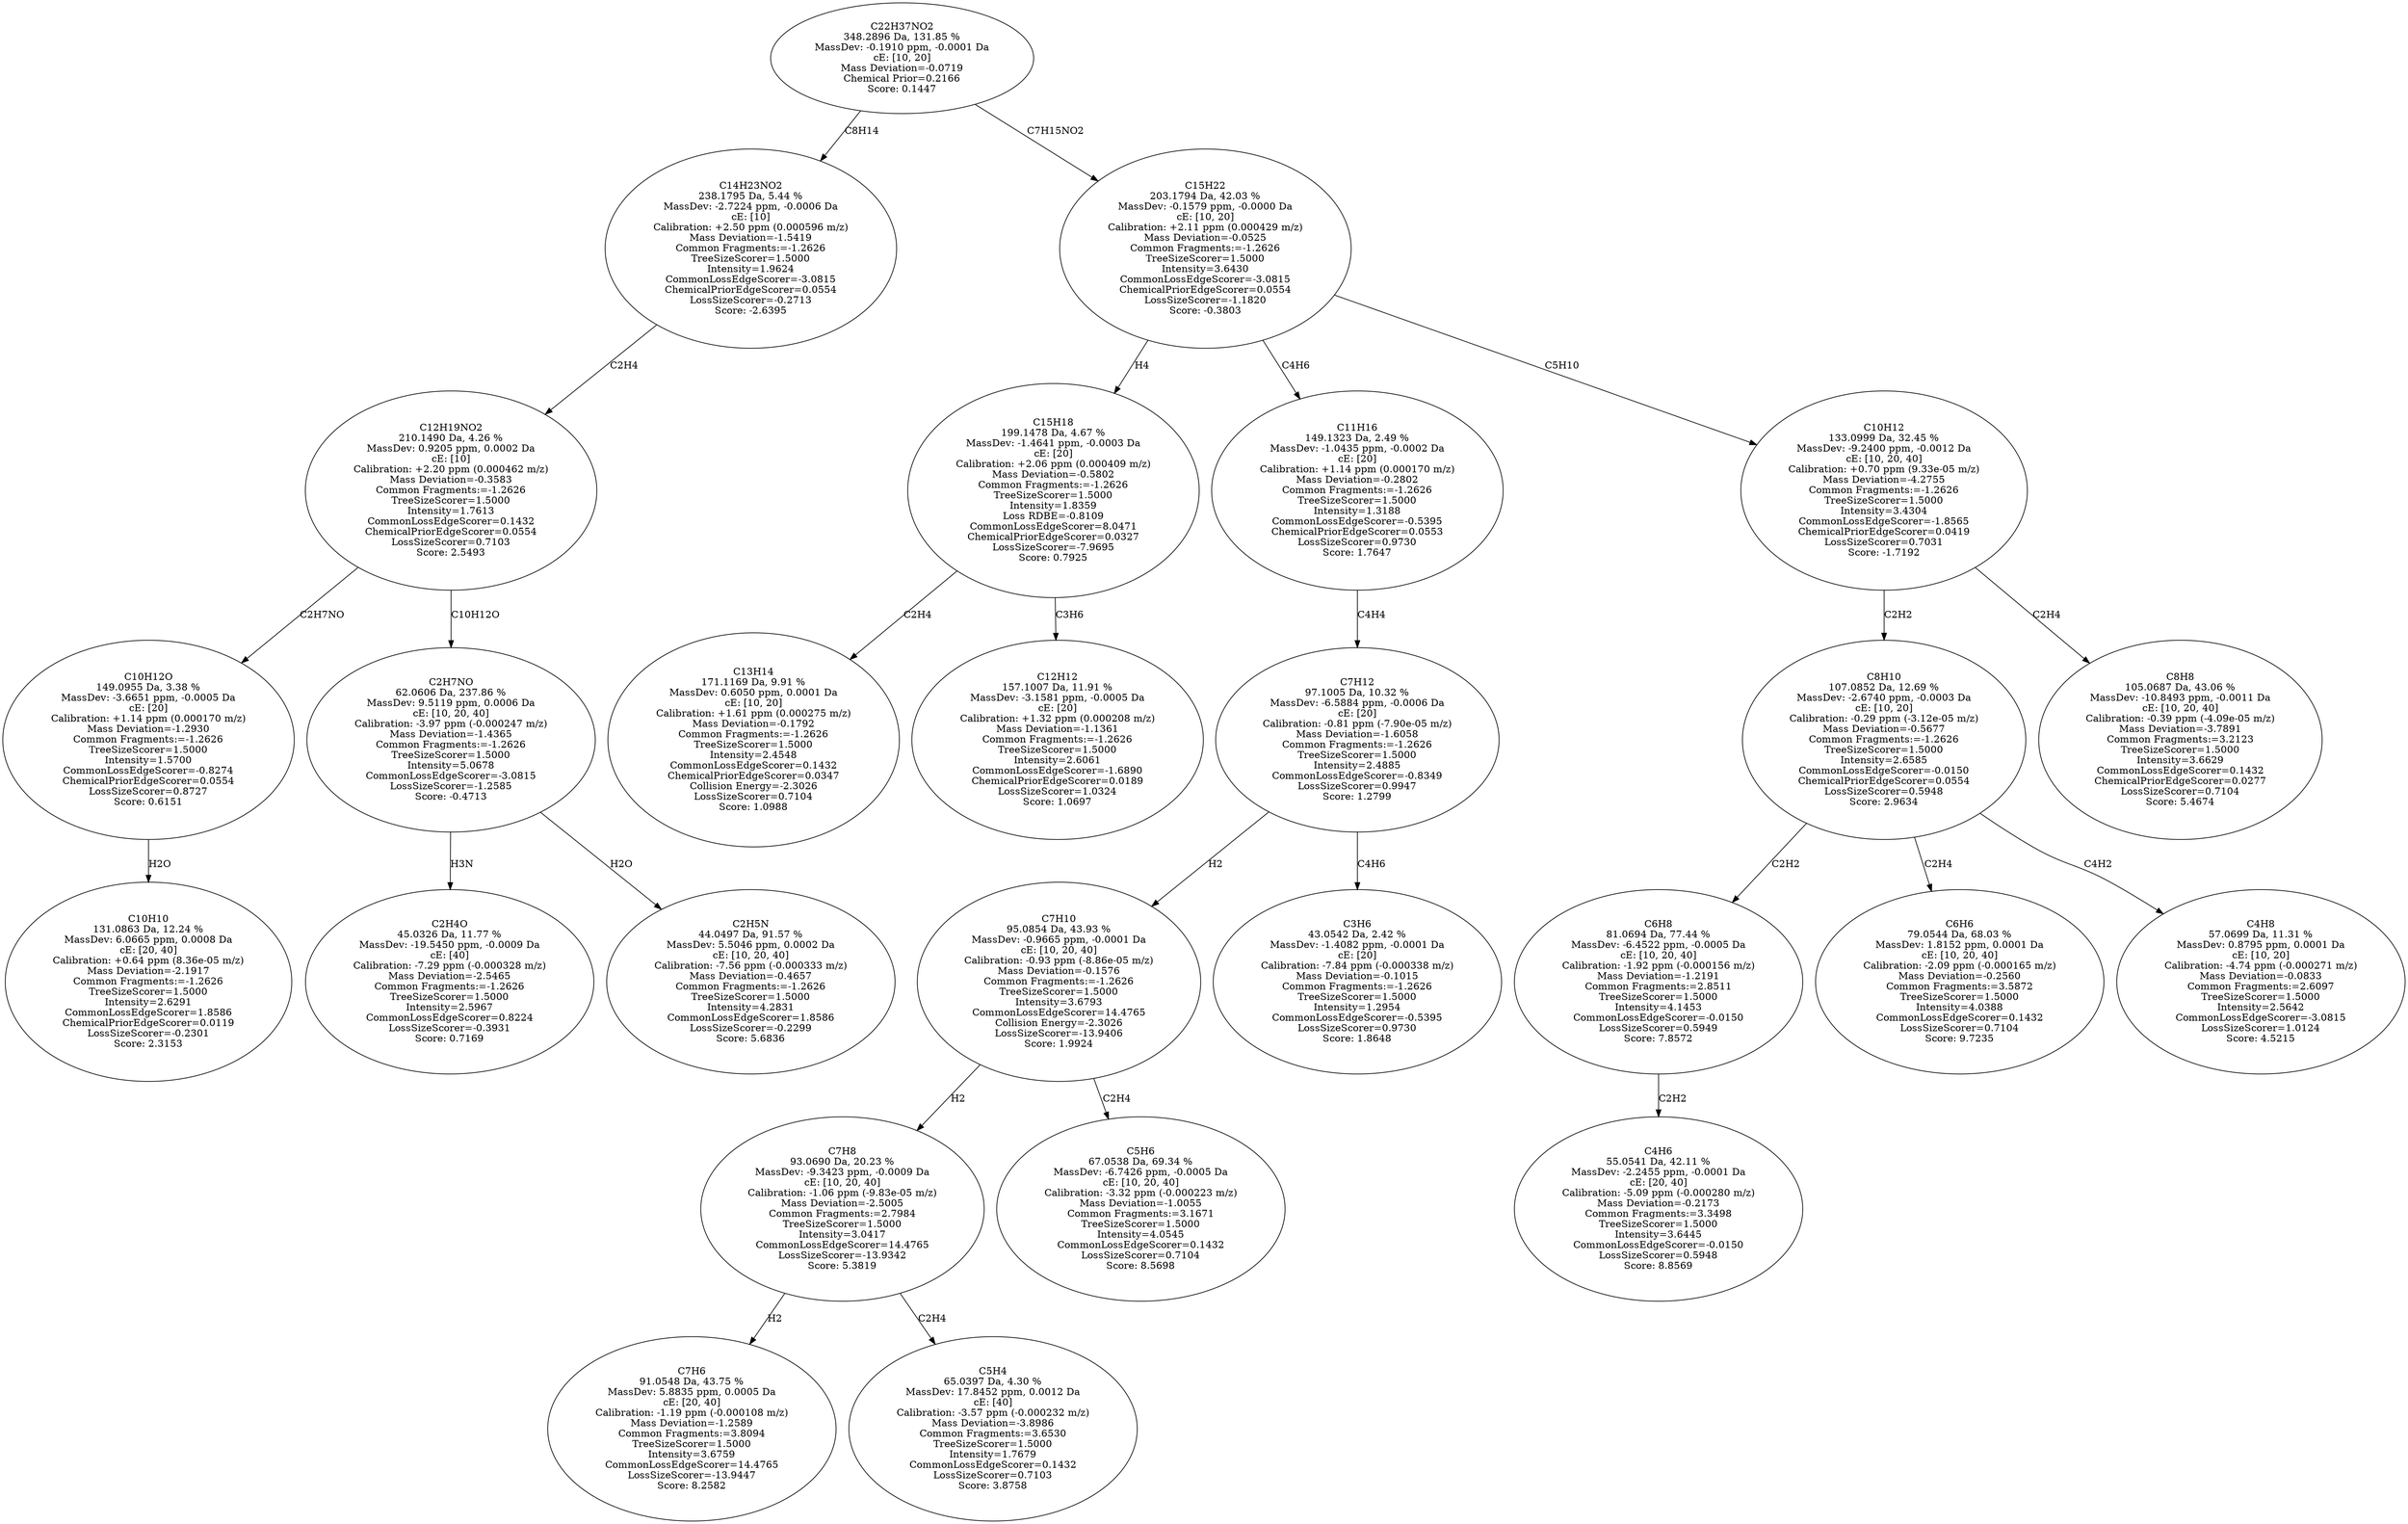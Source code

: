 strict digraph {
v1 [label="C10H10\n131.0863 Da, 12.24 %\nMassDev: 6.0665 ppm, 0.0008 Da\ncE: [20, 40]\nCalibration: +0.64 ppm (8.36e-05 m/z)\nMass Deviation=-2.1917\nCommon Fragments:=-1.2626\nTreeSizeScorer=1.5000\nIntensity=2.6291\nCommonLossEdgeScorer=1.8586\nChemicalPriorEdgeScorer=0.0119\nLossSizeScorer=-0.2301\nScore: 2.3153"];
v2 [label="C10H12O\n149.0955 Da, 3.38 %\nMassDev: -3.6651 ppm, -0.0005 Da\ncE: [20]\nCalibration: +1.14 ppm (0.000170 m/z)\nMass Deviation=-1.2930\nCommon Fragments:=-1.2626\nTreeSizeScorer=1.5000\nIntensity=1.5700\nCommonLossEdgeScorer=-0.8274\nChemicalPriorEdgeScorer=0.0554\nLossSizeScorer=0.8727\nScore: 0.6151"];
v3 [label="C2H4O\n45.0326 Da, 11.77 %\nMassDev: -19.5450 ppm, -0.0009 Da\ncE: [40]\nCalibration: -7.29 ppm (-0.000328 m/z)\nMass Deviation=-2.5465\nCommon Fragments:=-1.2626\nTreeSizeScorer=1.5000\nIntensity=2.5967\nCommonLossEdgeScorer=0.8224\nLossSizeScorer=-0.3931\nScore: 0.7169"];
v4 [label="C2H5N\n44.0497 Da, 91.57 %\nMassDev: 5.5046 ppm, 0.0002 Da\ncE: [10, 20, 40]\nCalibration: -7.56 ppm (-0.000333 m/z)\nMass Deviation=-0.4657\nCommon Fragments:=-1.2626\nTreeSizeScorer=1.5000\nIntensity=4.2831\nCommonLossEdgeScorer=1.8586\nLossSizeScorer=-0.2299\nScore: 5.6836"];
v5 [label="C2H7NO\n62.0606 Da, 237.86 %\nMassDev: 9.5119 ppm, 0.0006 Da\ncE: [10, 20, 40]\nCalibration: -3.97 ppm (-0.000247 m/z)\nMass Deviation=-1.4365\nCommon Fragments:=-1.2626\nTreeSizeScorer=1.5000\nIntensity=5.0678\nCommonLossEdgeScorer=-3.0815\nLossSizeScorer=-1.2585\nScore: -0.4713"];
v6 [label="C12H19NO2\n210.1490 Da, 4.26 %\nMassDev: 0.9205 ppm, 0.0002 Da\ncE: [10]\nCalibration: +2.20 ppm (0.000462 m/z)\nMass Deviation=-0.3583\nCommon Fragments:=-1.2626\nTreeSizeScorer=1.5000\nIntensity=1.7613\nCommonLossEdgeScorer=0.1432\nChemicalPriorEdgeScorer=0.0554\nLossSizeScorer=0.7103\nScore: 2.5493"];
v7 [label="C14H23NO2\n238.1795 Da, 5.44 %\nMassDev: -2.7224 ppm, -0.0006 Da\ncE: [10]\nCalibration: +2.50 ppm (0.000596 m/z)\nMass Deviation=-1.5419\nCommon Fragments:=-1.2626\nTreeSizeScorer=1.5000\nIntensity=1.9624\nCommonLossEdgeScorer=-3.0815\nChemicalPriorEdgeScorer=0.0554\nLossSizeScorer=-0.2713\nScore: -2.6395"];
v8 [label="C13H14\n171.1169 Da, 9.91 %\nMassDev: 0.6050 ppm, 0.0001 Da\ncE: [10, 20]\nCalibration: +1.61 ppm (0.000275 m/z)\nMass Deviation=-0.1792\nCommon Fragments:=-1.2626\nTreeSizeScorer=1.5000\nIntensity=2.4548\nCommonLossEdgeScorer=0.1432\nChemicalPriorEdgeScorer=0.0347\nCollision Energy=-2.3026\nLossSizeScorer=0.7104\nScore: 1.0988"];
v9 [label="C12H12\n157.1007 Da, 11.91 %\nMassDev: -3.1581 ppm, -0.0005 Da\ncE: [20]\nCalibration: +1.32 ppm (0.000208 m/z)\nMass Deviation=-1.1361\nCommon Fragments:=-1.2626\nTreeSizeScorer=1.5000\nIntensity=2.6061\nCommonLossEdgeScorer=-1.6890\nChemicalPriorEdgeScorer=0.0189\nLossSizeScorer=1.0324\nScore: 1.0697"];
v10 [label="C15H18\n199.1478 Da, 4.67 %\nMassDev: -1.4641 ppm, -0.0003 Da\ncE: [20]\nCalibration: +2.06 ppm (0.000409 m/z)\nMass Deviation=-0.5802\nCommon Fragments:=-1.2626\nTreeSizeScorer=1.5000\nIntensity=1.8359\nLoss RDBE=-0.8109\nCommonLossEdgeScorer=8.0471\nChemicalPriorEdgeScorer=0.0327\nLossSizeScorer=-7.9695\nScore: 0.7925"];
v11 [label="C7H6\n91.0548 Da, 43.75 %\nMassDev: 5.8835 ppm, 0.0005 Da\ncE: [20, 40]\nCalibration: -1.19 ppm (-0.000108 m/z)\nMass Deviation=-1.2589\nCommon Fragments:=3.8094\nTreeSizeScorer=1.5000\nIntensity=3.6759\nCommonLossEdgeScorer=14.4765\nLossSizeScorer=-13.9447\nScore: 8.2582"];
v12 [label="C5H4\n65.0397 Da, 4.30 %\nMassDev: 17.8452 ppm, 0.0012 Da\ncE: [40]\nCalibration: -3.57 ppm (-0.000232 m/z)\nMass Deviation=-3.8986\nCommon Fragments:=3.6530\nTreeSizeScorer=1.5000\nIntensity=1.7679\nCommonLossEdgeScorer=0.1432\nLossSizeScorer=0.7103\nScore: 3.8758"];
v13 [label="C7H8\n93.0690 Da, 20.23 %\nMassDev: -9.3423 ppm, -0.0009 Da\ncE: [10, 20, 40]\nCalibration: -1.06 ppm (-9.83e-05 m/z)\nMass Deviation=-2.5005\nCommon Fragments:=2.7984\nTreeSizeScorer=1.5000\nIntensity=3.0417\nCommonLossEdgeScorer=14.4765\nLossSizeScorer=-13.9342\nScore: 5.3819"];
v14 [label="C5H6\n67.0538 Da, 69.34 %\nMassDev: -6.7426 ppm, -0.0005 Da\ncE: [10, 20, 40]\nCalibration: -3.32 ppm (-0.000223 m/z)\nMass Deviation=-1.0055\nCommon Fragments:=3.1671\nTreeSizeScorer=1.5000\nIntensity=4.0545\nCommonLossEdgeScorer=0.1432\nLossSizeScorer=0.7104\nScore: 8.5698"];
v15 [label="C7H10\n95.0854 Da, 43.93 %\nMassDev: -0.9665 ppm, -0.0001 Da\ncE: [10, 20, 40]\nCalibration: -0.93 ppm (-8.86e-05 m/z)\nMass Deviation=-0.1576\nCommon Fragments:=-1.2626\nTreeSizeScorer=1.5000\nIntensity=3.6793\nCommonLossEdgeScorer=14.4765\nCollision Energy=-2.3026\nLossSizeScorer=-13.9406\nScore: 1.9924"];
v16 [label="C3H6\n43.0542 Da, 2.42 %\nMassDev: -1.4082 ppm, -0.0001 Da\ncE: [20]\nCalibration: -7.84 ppm (-0.000338 m/z)\nMass Deviation=-0.1015\nCommon Fragments:=-1.2626\nTreeSizeScorer=1.5000\nIntensity=1.2954\nCommonLossEdgeScorer=-0.5395\nLossSizeScorer=0.9730\nScore: 1.8648"];
v17 [label="C7H12\n97.1005 Da, 10.32 %\nMassDev: -6.5884 ppm, -0.0006 Da\ncE: [20]\nCalibration: -0.81 ppm (-7.90e-05 m/z)\nMass Deviation=-1.6058\nCommon Fragments:=-1.2626\nTreeSizeScorer=1.5000\nIntensity=2.4885\nCommonLossEdgeScorer=-0.8349\nLossSizeScorer=0.9947\nScore: 1.2799"];
v18 [label="C11H16\n149.1323 Da, 2.49 %\nMassDev: -1.0435 ppm, -0.0002 Da\ncE: [20]\nCalibration: +1.14 ppm (0.000170 m/z)\nMass Deviation=-0.2802\nCommon Fragments:=-1.2626\nTreeSizeScorer=1.5000\nIntensity=1.3188\nCommonLossEdgeScorer=-0.5395\nChemicalPriorEdgeScorer=0.0553\nLossSizeScorer=0.9730\nScore: 1.7647"];
v19 [label="C4H6\n55.0541 Da, 42.11 %\nMassDev: -2.2455 ppm, -0.0001 Da\ncE: [20, 40]\nCalibration: -5.09 ppm (-0.000280 m/z)\nMass Deviation=-0.2173\nCommon Fragments:=3.3498\nTreeSizeScorer=1.5000\nIntensity=3.6445\nCommonLossEdgeScorer=-0.0150\nLossSizeScorer=0.5948\nScore: 8.8569"];
v20 [label="C6H8\n81.0694 Da, 77.44 %\nMassDev: -6.4522 ppm, -0.0005 Da\ncE: [10, 20, 40]\nCalibration: -1.92 ppm (-0.000156 m/z)\nMass Deviation=-1.2191\nCommon Fragments:=2.8511\nTreeSizeScorer=1.5000\nIntensity=4.1453\nCommonLossEdgeScorer=-0.0150\nLossSizeScorer=0.5949\nScore: 7.8572"];
v21 [label="C6H6\n79.0544 Da, 68.03 %\nMassDev: 1.8152 ppm, 0.0001 Da\ncE: [10, 20, 40]\nCalibration: -2.09 ppm (-0.000165 m/z)\nMass Deviation=-0.2560\nCommon Fragments:=3.5872\nTreeSizeScorer=1.5000\nIntensity=4.0388\nCommonLossEdgeScorer=0.1432\nLossSizeScorer=0.7104\nScore: 9.7235"];
v22 [label="C4H8\n57.0699 Da, 11.31 %\nMassDev: 0.8795 ppm, 0.0001 Da\ncE: [10, 20]\nCalibration: -4.74 ppm (-0.000271 m/z)\nMass Deviation=-0.0833\nCommon Fragments:=2.6097\nTreeSizeScorer=1.5000\nIntensity=2.5642\nCommonLossEdgeScorer=-3.0815\nLossSizeScorer=1.0124\nScore: 4.5215"];
v23 [label="C8H10\n107.0852 Da, 12.69 %\nMassDev: -2.6740 ppm, -0.0003 Da\ncE: [10, 20]\nCalibration: -0.29 ppm (-3.12e-05 m/z)\nMass Deviation=-0.5677\nCommon Fragments:=-1.2626\nTreeSizeScorer=1.5000\nIntensity=2.6585\nCommonLossEdgeScorer=-0.0150\nChemicalPriorEdgeScorer=0.0554\nLossSizeScorer=0.5948\nScore: 2.9634"];
v24 [label="C8H8\n105.0687 Da, 43.06 %\nMassDev: -10.8493 ppm, -0.0011 Da\ncE: [10, 20, 40]\nCalibration: -0.39 ppm (-4.09e-05 m/z)\nMass Deviation=-3.7891\nCommon Fragments:=3.2123\nTreeSizeScorer=1.5000\nIntensity=3.6629\nCommonLossEdgeScorer=0.1432\nChemicalPriorEdgeScorer=0.0277\nLossSizeScorer=0.7104\nScore: 5.4674"];
v25 [label="C10H12\n133.0999 Da, 32.45 %\nMassDev: -9.2400 ppm, -0.0012 Da\ncE: [10, 20, 40]\nCalibration: +0.70 ppm (9.33e-05 m/z)\nMass Deviation=-4.2755\nCommon Fragments:=-1.2626\nTreeSizeScorer=1.5000\nIntensity=3.4304\nCommonLossEdgeScorer=-1.8565\nChemicalPriorEdgeScorer=0.0419\nLossSizeScorer=0.7031\nScore: -1.7192"];
v26 [label="C15H22\n203.1794 Da, 42.03 %\nMassDev: -0.1579 ppm, -0.0000 Da\ncE: [10, 20]\nCalibration: +2.11 ppm (0.000429 m/z)\nMass Deviation=-0.0525\nCommon Fragments:=-1.2626\nTreeSizeScorer=1.5000\nIntensity=3.6430\nCommonLossEdgeScorer=-3.0815\nChemicalPriorEdgeScorer=0.0554\nLossSizeScorer=-1.1820\nScore: -0.3803"];
v27 [label="C22H37NO2\n348.2896 Da, 131.85 %\nMassDev: -0.1910 ppm, -0.0001 Da\ncE: [10, 20]\nMass Deviation=-0.0719\nChemical Prior=0.2166\nScore: 0.1447"];
v2 -> v1 [label="H2O"];
v6 -> v2 [label="C2H7NO"];
v5 -> v3 [label="H3N"];
v5 -> v4 [label="H2O"];
v6 -> v5 [label="C10H12O"];
v7 -> v6 [label="C2H4"];
v27 -> v7 [label="C8H14"];
v10 -> v8 [label="C2H4"];
v10 -> v9 [label="C3H6"];
v26 -> v10 [label="H4"];
v13 -> v11 [label="H2"];
v13 -> v12 [label="C2H4"];
v15 -> v13 [label="H2"];
v15 -> v14 [label="C2H4"];
v17 -> v15 [label="H2"];
v17 -> v16 [label="C4H6"];
v18 -> v17 [label="C4H4"];
v26 -> v18 [label="C4H6"];
v20 -> v19 [label="C2H2"];
v23 -> v20 [label="C2H2"];
v23 -> v21 [label="C2H4"];
v23 -> v22 [label="C4H2"];
v25 -> v23 [label="C2H2"];
v25 -> v24 [label="C2H4"];
v26 -> v25 [label="C5H10"];
v27 -> v26 [label="C7H15NO2"];
}